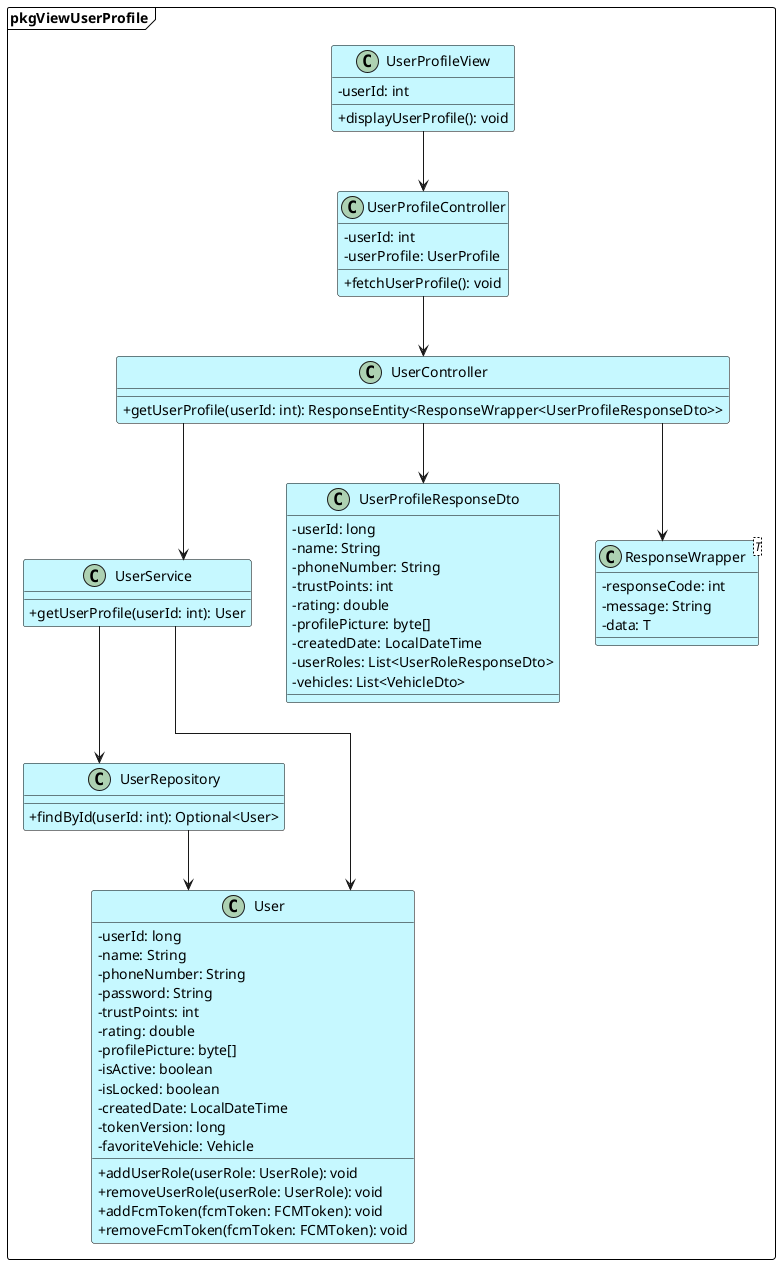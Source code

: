 @startuml ViewUserProfile
skinparam classAttributeIconSize 0
skinparam linetype ortho

skinparam BackgroundColor #ffffff
skinparam class {
    BackgroundColor #c6f8ff
    BorderColor #000000
}

skinparam package {
    BackgroundColor #ffffff
    BorderColor #000000
}

package pkgViewUserProfile <<Frame>>{

        class UserProfileView {
            - userId: int
            + displayUserProfile(): void
        }

        class UserProfileController {
            - userId: int
            - userProfile: UserProfile
            + fetchUserProfile(): void
        }

        class UserController {
            + getUserProfile(userId: int): ResponseEntity<ResponseWrapper<UserProfileResponseDto>>
        }
    
        class UserService {
            + getUserProfile(userId: int): User
        }

        class UserRepository {
            + findById(userId: int): Optional<User>
        }

        class UserProfileResponseDto {
            - userId: long
            - name: String
            - phoneNumber: String
            - trustPoints: int
            - rating: double
            - profilePicture: byte[]
            - createdDate: LocalDateTime
            - userRoles: List<UserRoleResponseDto>
            - vehicles: List<VehicleDto>
        }

        class ResponseWrapper<T> {
            - responseCode: int
            - message: String
            - data: T
        }
    

        class User {
            - userId: long
            - name: String
            - phoneNumber: String
            - password: String
            - trustPoints: int
            - rating: double
            - profilePicture: byte[]
            - isActive: boolean
            - isLocked: boolean
            - createdDate: LocalDateTime
            - tokenVersion: long
            - favoriteVehicle: Vehicle
            + addUserRole(userRole: UserRole): void
            + removeUserRole(userRole: UserRole): void
            + addFcmToken(fcmToken: FCMToken): void
            + removeFcmToken(fcmToken: FCMToken): void
        }
    

    UserProfileView --> UserProfileController
    UserProfileController --> UserController
    UserController --> UserService
    UserService --> UserRepository
    UserController --> UserProfileResponseDto
    UserController --> ResponseWrapper
    UserService --> User
    UserRepository --> User

}

@enduml